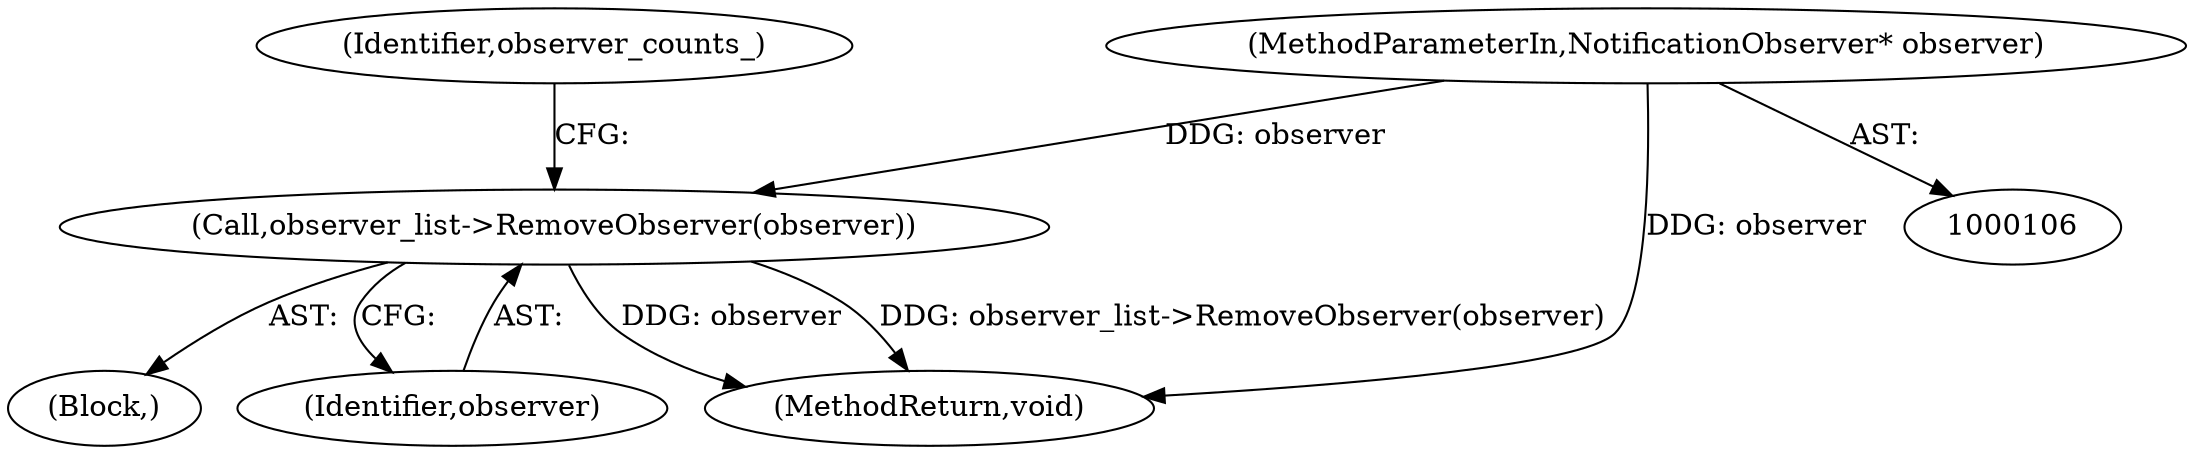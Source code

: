 digraph "0_Chrome_019c7acc36b8893d060684fb3b5deb6156c92b9e@API" {
"1000138" [label="(Call,observer_list->RemoveObserver(observer))"];
"1000107" [label="(MethodParameterIn,NotificationObserver* observer)"];
"1000107" [label="(MethodParameterIn,NotificationObserver* observer)"];
"1000137" [label="(Block,)"];
"1000142" [label="(Identifier,observer_counts_)"];
"1000139" [label="(Identifier,observer)"];
"1000138" [label="(Call,observer_list->RemoveObserver(observer))"];
"1000146" [label="(MethodReturn,void)"];
"1000138" -> "1000137"  [label="AST: "];
"1000138" -> "1000139"  [label="CFG: "];
"1000139" -> "1000138"  [label="AST: "];
"1000142" -> "1000138"  [label="CFG: "];
"1000138" -> "1000146"  [label="DDG: observer"];
"1000138" -> "1000146"  [label="DDG: observer_list->RemoveObserver(observer)"];
"1000107" -> "1000138"  [label="DDG: observer"];
"1000107" -> "1000106"  [label="AST: "];
"1000107" -> "1000146"  [label="DDG: observer"];
}
